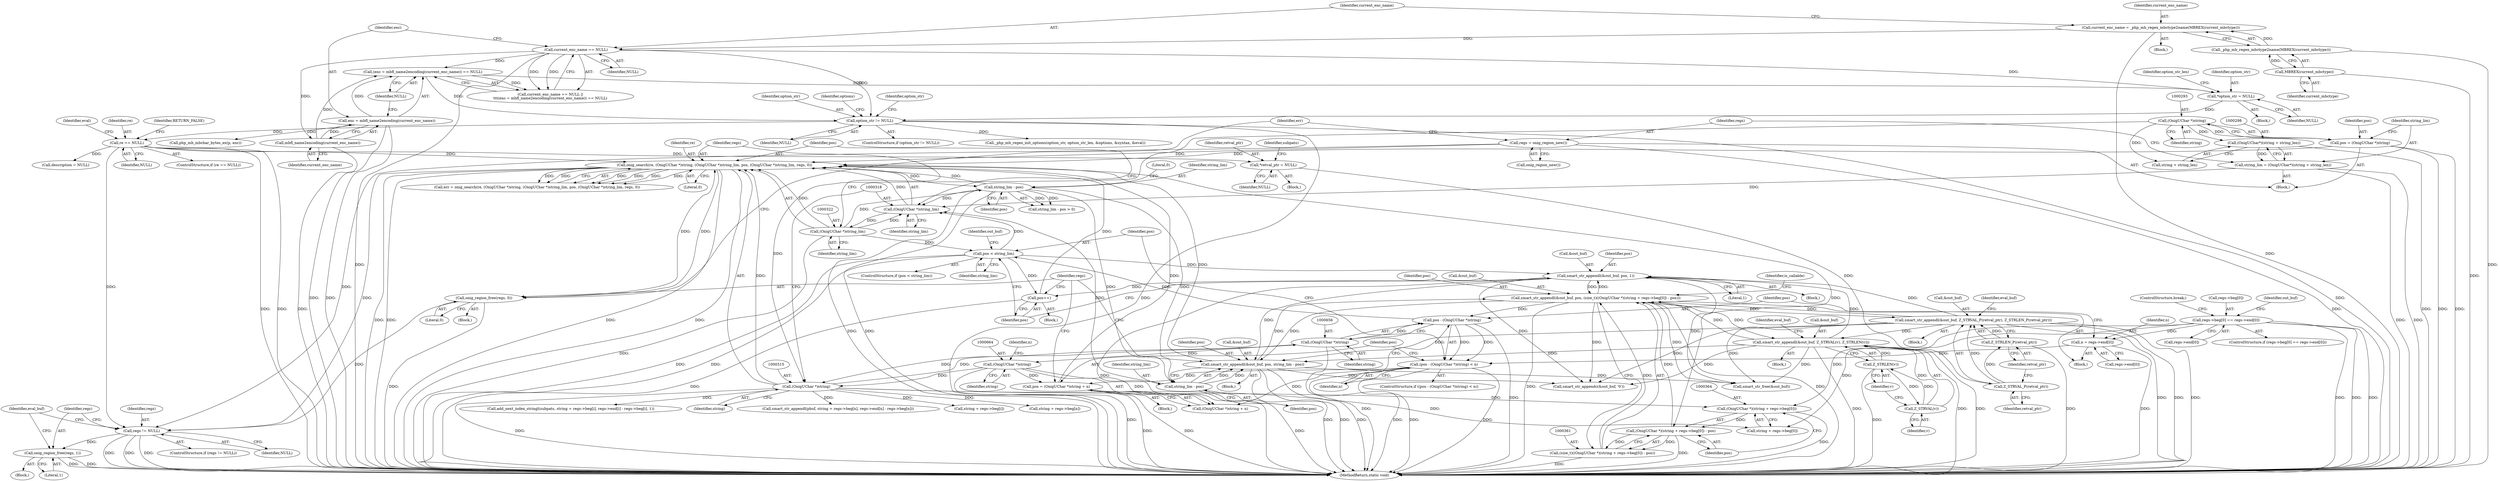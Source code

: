 digraph "0_php-src_5b597a2e5b28e2d5a52fc1be13f425f08f47cb62?w=1_1@API" {
"1000710" [label="(Call,onig_region_free(regs, 1))"];
"1000706" [label="(Call,regs != NULL)"];
"1000302" [label="(Call,regs = onig_region_new())"];
"1000312" [label="(Call,onig_search(re, (OnigUChar *)string, (OnigUChar *)string_lim, pos, (OnigUChar *)string_lim, regs, 0))"];
"1000257" [label="(Call,re == NULL)"];
"1000196" [label="(Call,option_str != NULL)"];
"1000178" [label="(Call,*option_str = NULL)"];
"1000162" [label="(Call,current_enc_name == NULL)"];
"1000155" [label="(Call,current_enc_name = _php_mb_regex_mbctype2name(MBREX(current_mbctype)))"];
"1000157" [label="(Call,_php_mb_regex_mbctype2name(MBREX(current_mbctype)))"];
"1000158" [label="(Call,MBREX(current_mbctype))"];
"1000165" [label="(Call,(enc = mbfl_name2encoding(current_enc_name)) == NULL)"];
"1000166" [label="(Call,enc = mbfl_name2encoding(current_enc_name))"];
"1000168" [label="(Call,mbfl_name2encoding(current_enc_name))"];
"1000314" [label="(Call,(OnigUChar *)string)"];
"1000655" [label="(Call,(OnigUChar *)string)"];
"1000663" [label="(Call,(OnigUChar *)string)"];
"1000292" [label="(Call,(OnigUChar *)string)"];
"1000317" [label="(Call,(OnigUChar *)string_lim)"];
"1000694" [label="(Call,string_lim - pos)"];
"1000685" [label="(Call,string_lim - pos)"];
"1000321" [label="(Call,(OnigUChar *)string_lim)"];
"1000295" [label="(Call,string_lim = (OnigUChar*)(string + string_len))"];
"1000297" [label="(Call,(OnigUChar*)(string + string_len))"];
"1000670" [label="(Call,pos < string_lim)"];
"1000653" [label="(Call,pos - (OnigUChar *)string)"];
"1000356" [label="(Call,smart_str_appendl(&out_buf, pos, (size_t)((OnigUChar *)(string + regs->beg[0]) - pos)))"];
"1000629" [label="(Call,smart_str_appendl(&out_buf, Z_STRVAL(v), Z_STRLEN(v)))"];
"1000591" [label="(Call,smart_str_appendl(&out_buf, Z_STRVAL_P(retval_ptr), Z_STRLEN_P(retval_ptr)))"];
"1000594" [label="(Call,Z_STRVAL_P(retval_ptr))"];
"1000519" [label="(Call,*retval_ptr = NULL)"];
"1000596" [label="(Call,Z_STRLEN_P(retval_ptr))"];
"1000632" [label="(Call,Z_STRVAL(v))"];
"1000634" [label="(Call,Z_STRLEN(v))"];
"1000674" [label="(Call,smart_str_appendl(&out_buf, pos, 1))"];
"1000690" [label="(Call,smart_str_appendl(&out_buf, pos, string_lim - pos))"];
"1000362" [label="(Call,(OnigUChar *)(string + regs->beg[0]) - pos)"];
"1000363" [label="(Call,(OnigUChar *)(string + regs->beg[0]))"];
"1000343" [label="(Call,regs->beg[0] == regs->end[0])"];
"1000360" [label="(Call,(size_t)((OnigUChar *)(string + regs->beg[0]) - pos))"];
"1000679" [label="(Call,pos++)"];
"1000660" [label="(Call,pos = (OnigUChar *)string + n)"];
"1000652" [label="(Call,(pos - (OnigUChar *)string) < n)"];
"1000644" [label="(Call,n = regs->end[0])"];
"1000290" [label="(Call,pos = (OnigUChar *)string)"];
"1000697" [label="(Call,onig_region_free(regs, 0))"];
"1000259" [label="(Identifier,NULL)"];
"1000356" [label="(Call,smart_str_appendl(&out_buf, pos, (size_t)((OnigUChar *)(string + regs->beg[0]) - pos)))"];
"1000635" [label="(Identifier,v)"];
"1000316" [label="(Identifier,string)"];
"1000710" [label="(Call,onig_region_free(regs, 1))"];
"1000476" [label="(Call,smart_str_appendl(pbuf, string + regs->beg[n], regs->end[n] - regs->beg[n]))"];
"1000672" [label="(Identifier,string_lim)"];
"1000161" [label="(Call,current_enc_name == NULL ||\n\t\t\t(enc = mbfl_name2encoding(current_enc_name)) == NULL)"];
"1000662" [label="(Call,(OnigUChar *)string + n)"];
"1000165" [label="(Call,(enc = mbfl_name2encoding(current_enc_name)) == NULL)"];
"1000176" [label="(Block,)"];
"1000691" [label="(Call,&out_buf)"];
"1000183" [label="(Identifier,option_str_len)"];
"1000360" [label="(Call,(size_t)((OnigUChar *)(string + regs->beg[0]) - pos))"];
"1000179" [label="(Identifier,option_str)"];
"1000197" [label="(Identifier,option_str)"];
"1000164" [label="(Identifier,NULL)"];
"1000362" [label="(Call,(OnigUChar *)(string + regs->beg[0]) - pos)"];
"1000153" [label="(Block,)"];
"1000722" [label="(Call,smart_str_free(&out_buf))"];
"1000633" [label="(Identifier,v)"];
"1000675" [label="(Call,&out_buf)"];
"1000699" [label="(Literal,0)"];
"1000163" [label="(Identifier,current_enc_name)"];
"1000359" [label="(Identifier,pos)"];
"1000596" [label="(Call,Z_STRLEN_P(retval_ptr))"];
"1000587" [label="(Block,)"];
"1000696" [label="(Identifier,pos)"];
"1000594" [label="(Call,Z_STRVAL_P(retval_ptr))"];
"1000393" [label="(Call,php_mb_mbchar_bytes_ex(p, enc))"];
"1000355" [label="(ControlStructure,break;)"];
"1000324" [label="(Identifier,regs)"];
"1000670" [label="(Call,pos < string_lim)"];
"1000302" [label="(Call,regs = onig_region_new())"];
"1000686" [label="(Identifier,string_lim)"];
"1000178" [label="(Call,*option_str = NULL)"];
"1000694" [label="(Call,string_lim - pos)"];
"1000655" [label="(Call,(OnigUChar *)string)"];
"1000658" [label="(Identifier,n)"];
"1000319" [label="(Identifier,string_lim)"];
"1000698" [label="(Identifier,regs)"];
"1000668" [label="(Block,)"];
"1000661" [label="(Identifier,pos)"];
"1000198" [label="(Identifier,NULL)"];
"1000170" [label="(Identifier,NULL)"];
"1000693" [label="(Identifier,pos)"];
"1000169" [label="(Identifier,current_enc_name)"];
"1000688" [label="(Literal,0)"];
"1000591" [label="(Call,smart_str_appendl(&out_buf, Z_STRVAL_P(retval_ptr), Z_STRLEN_P(retval_ptr)))"];
"1000673" [label="(Block,)"];
"1000321" [label="(Call,(OnigUChar *)string_lim)"];
"1000618" [label="(Block,)"];
"1000257" [label="(Call,re == NULL)"];
"1000155" [label="(Call,current_enc_name = _php_mb_regex_mbctype2name(MBREX(current_mbctype)))"];
"1000261" [label="(Identifier,RETURN_FALSE)"];
"1000706" [label="(Call,regs != NULL)"];
"1000665" [label="(Identifier,string)"];
"1000307" [label="(Identifier,err)"];
"1000264" [label="(Identifier,eval)"];
"1000167" [label="(Identifier,enc)"];
"1000365" [label="(Call,string + regs->beg[0])"];
"1000695" [label="(Identifier,string_lim)"];
"1000671" [label="(Identifier,pos)"];
"1000597" [label="(Identifier,retval_ptr)"];
"1000323" [label="(Identifier,string_lim)"];
"1000256" [label="(ControlStructure,if (re == NULL))"];
"1000343" [label="(Call,regs->beg[0] == regs->end[0])"];
"1000705" [label="(ControlStructure,if (regs != NULL))"];
"1000685" [label="(Call,string_lim - pos)"];
"1000196" [label="(Call,option_str != NULL)"];
"1000657" [label="(Identifier,string)"];
"1000715" [label="(Identifier,eval_buf)"];
"1000679" [label="(Call,pos++)"];
"1000684" [label="(Call,string_lim - pos > 0)"];
"1000543" [label="(Call,string + regs->beg[i])"];
"1000644" [label="(Call,n = regs->end[0])"];
"1000309" [label="(Block,)"];
"1000653" [label="(Call,pos - (OnigUChar *)string)"];
"1000312" [label="(Call,onig_search(re, (OnigUChar *)string, (OnigUChar *)string_lim, pos, (OnigUChar *)string_lim, regs, 0))"];
"1000728" [label="(Call,smart_str_appendc(&out_buf, '\0'))"];
"1000646" [label="(Call,regs->end[0])"];
"1000711" [label="(Identifier,regs)"];
"1000630" [label="(Call,&out_buf)"];
"1000342" [label="(ControlStructure,if (regs->beg[0] == regs->end[0]))"];
"1000663" [label="(Call,(OnigUChar *)string)"];
"1000201" [label="(Identifier,option_str)"];
"1000344" [label="(Call,regs->beg[0])"];
"1000310" [label="(Call,err = onig_search(re, (OnigUChar *)string, (OnigUChar *)string_lim, pos, (OnigUChar *)string_lim, regs, 0))"];
"1000159" [label="(Identifier,current_mbctype)"];
"1000292" [label="(Call,(OnigUChar *)string)"];
"1000659" [label="(Block,)"];
"1000674" [label="(Call,smart_str_appendl(&out_buf, pos, 1))"];
"1000325" [label="(Literal,0)"];
"1000634" [label="(Call,Z_STRLEN(v))"];
"1000212" [label="(Identifier,options)"];
"1000687" [label="(Identifier,pos)"];
"1000520" [label="(Identifier,retval_ptr)"];
"1000358" [label="(Identifier,out_buf)"];
"1000666" [label="(Identifier,n)"];
"1000320" [label="(Identifier,pos)"];
"1000595" [label="(Identifier,retval_ptr)"];
"1000168" [label="(Call,mbfl_name2encoding(current_enc_name))"];
"1000313" [label="(Identifier,re)"];
"1000166" [label="(Call,enc = mbfl_name2encoding(current_enc_name))"];
"1000519" [label="(Call,*retval_ptr = NULL)"];
"1000304" [label="(Call,onig_region_new())"];
"1000478" [label="(Call,string + regs->beg[n])"];
"1000156" [label="(Identifier,current_enc_name)"];
"1000314" [label="(Call,(OnigUChar *)string)"];
"1000651" [label="(ControlStructure,if ((pos - (OnigUChar *)string) < n))"];
"1000654" [label="(Identifier,pos)"];
"1000517" [label="(Block,)"];
"1000349" [label="(Call,regs->end[0])"];
"1000117" [label="(Block,)"];
"1000521" [label="(Identifier,NULL)"];
"1000660" [label="(Call,pos = (OnigUChar *)string + n)"];
"1000638" [label="(Identifier,eval_buf)"];
"1000277" [label="(Call,description = NULL)"];
"1000677" [label="(Identifier,pos)"];
"1000707" [label="(Identifier,regs)"];
"1000157" [label="(Call,_php_mb_regex_mbctype2name(MBREX(current_mbctype)))"];
"1000680" [label="(Identifier,pos)"];
"1000652" [label="(Call,(pos - (OnigUChar *)string) < n)"];
"1000294" [label="(Identifier,string)"];
"1000162" [label="(Call,current_enc_name == NULL)"];
"1000632" [label="(Call,Z_STRVAL(v))"];
"1000669" [label="(ControlStructure,if (pos < string_lim))"];
"1000195" [label="(ControlStructure,if (option_str != NULL))"];
"1000200" [label="(Call,_php_mb_regex_init_options(option_str, option_str_len, &options, &syntax, &eval))"];
"1000158" [label="(Call,MBREX(current_mbctype))"];
"1000296" [label="(Identifier,string_lim)"];
"1000180" [label="(Identifier,NULL)"];
"1000697" [label="(Call,onig_region_free(regs, 0))"];
"1000317" [label="(Call,(OnigUChar *)string_lim)"];
"1000303" [label="(Identifier,regs)"];
"1000690" [label="(Call,smart_str_appendl(&out_buf, pos, string_lim - pos))"];
"1000375" [label="(Identifier,is_callable)"];
"1000258" [label="(Identifier,re)"];
"1000363" [label="(Call,(OnigUChar *)(string + regs->beg[0]))"];
"1000592" [label="(Call,&out_buf)"];
"1000676" [label="(Identifier,out_buf)"];
"1000291" [label="(Identifier,pos)"];
"1000299" [label="(Call,string + string_len)"];
"1000678" [label="(Literal,1)"];
"1000341" [label="(Block,)"];
"1000295" [label="(Call,string_lim = (OnigUChar*)(string + string_len))"];
"1000600" [label="(Identifier,eval_buf)"];
"1000357" [label="(Call,&out_buf)"];
"1000629" [label="(Call,smart_str_appendl(&out_buf, Z_STRVAL(v), Z_STRLEN(v)))"];
"1000689" [label="(Block,)"];
"1000541" [label="(Call,add_next_index_stringl(subpats, string + regs->beg[i], regs->end[i] - regs->beg[i], 1))"];
"1000645" [label="(Identifier,n)"];
"1000290" [label="(Call,pos = (OnigUChar *)string)"];
"1000744" [label="(MethodReturn,static void)"];
"1000708" [label="(Identifier,NULL)"];
"1000372" [label="(Identifier,pos)"];
"1000712" [label="(Literal,1)"];
"1000709" [label="(Block,)"];
"1000297" [label="(Call,(OnigUChar*)(string + string_len))"];
"1000526" [label="(Identifier,subpats)"];
"1000710" -> "1000709"  [label="AST: "];
"1000710" -> "1000712"  [label="CFG: "];
"1000711" -> "1000710"  [label="AST: "];
"1000712" -> "1000710"  [label="AST: "];
"1000715" -> "1000710"  [label="CFG: "];
"1000710" -> "1000744"  [label="DDG: "];
"1000710" -> "1000744"  [label="DDG: "];
"1000706" -> "1000710"  [label="DDG: "];
"1000706" -> "1000705"  [label="AST: "];
"1000706" -> "1000708"  [label="CFG: "];
"1000707" -> "1000706"  [label="AST: "];
"1000708" -> "1000706"  [label="AST: "];
"1000711" -> "1000706"  [label="CFG: "];
"1000715" -> "1000706"  [label="CFG: "];
"1000706" -> "1000744"  [label="DDG: "];
"1000706" -> "1000744"  [label="DDG: "];
"1000706" -> "1000744"  [label="DDG: "];
"1000302" -> "1000706"  [label="DDG: "];
"1000312" -> "1000706"  [label="DDG: "];
"1000697" -> "1000706"  [label="DDG: "];
"1000257" -> "1000706"  [label="DDG: "];
"1000302" -> "1000117"  [label="AST: "];
"1000302" -> "1000304"  [label="CFG: "];
"1000303" -> "1000302"  [label="AST: "];
"1000304" -> "1000302"  [label="AST: "];
"1000307" -> "1000302"  [label="CFG: "];
"1000302" -> "1000744"  [label="DDG: "];
"1000302" -> "1000312"  [label="DDG: "];
"1000312" -> "1000310"  [label="AST: "];
"1000312" -> "1000325"  [label="CFG: "];
"1000313" -> "1000312"  [label="AST: "];
"1000314" -> "1000312"  [label="AST: "];
"1000317" -> "1000312"  [label="AST: "];
"1000320" -> "1000312"  [label="AST: "];
"1000321" -> "1000312"  [label="AST: "];
"1000324" -> "1000312"  [label="AST: "];
"1000325" -> "1000312"  [label="AST: "];
"1000310" -> "1000312"  [label="CFG: "];
"1000312" -> "1000744"  [label="DDG: "];
"1000312" -> "1000744"  [label="DDG: "];
"1000312" -> "1000744"  [label="DDG: "];
"1000312" -> "1000744"  [label="DDG: "];
"1000312" -> "1000310"  [label="DDG: "];
"1000312" -> "1000310"  [label="DDG: "];
"1000312" -> "1000310"  [label="DDG: "];
"1000312" -> "1000310"  [label="DDG: "];
"1000312" -> "1000310"  [label="DDG: "];
"1000312" -> "1000310"  [label="DDG: "];
"1000257" -> "1000312"  [label="DDG: "];
"1000314" -> "1000312"  [label="DDG: "];
"1000317" -> "1000312"  [label="DDG: "];
"1000679" -> "1000312"  [label="DDG: "];
"1000660" -> "1000312"  [label="DDG: "];
"1000685" -> "1000312"  [label="DDG: "];
"1000690" -> "1000312"  [label="DDG: "];
"1000290" -> "1000312"  [label="DDG: "];
"1000321" -> "1000312"  [label="DDG: "];
"1000697" -> "1000312"  [label="DDG: "];
"1000312" -> "1000362"  [label="DDG: "];
"1000312" -> "1000685"  [label="DDG: "];
"1000312" -> "1000697"  [label="DDG: "];
"1000257" -> "1000256"  [label="AST: "];
"1000257" -> "1000259"  [label="CFG: "];
"1000258" -> "1000257"  [label="AST: "];
"1000259" -> "1000257"  [label="AST: "];
"1000261" -> "1000257"  [label="CFG: "];
"1000264" -> "1000257"  [label="CFG: "];
"1000257" -> "1000744"  [label="DDG: "];
"1000257" -> "1000744"  [label="DDG: "];
"1000196" -> "1000257"  [label="DDG: "];
"1000257" -> "1000277"  [label="DDG: "];
"1000257" -> "1000519"  [label="DDG: "];
"1000196" -> "1000195"  [label="AST: "];
"1000196" -> "1000198"  [label="CFG: "];
"1000197" -> "1000196"  [label="AST: "];
"1000198" -> "1000196"  [label="AST: "];
"1000201" -> "1000196"  [label="CFG: "];
"1000212" -> "1000196"  [label="CFG: "];
"1000196" -> "1000744"  [label="DDG: "];
"1000196" -> "1000744"  [label="DDG: "];
"1000178" -> "1000196"  [label="DDG: "];
"1000162" -> "1000196"  [label="DDG: "];
"1000165" -> "1000196"  [label="DDG: "];
"1000196" -> "1000200"  [label="DDG: "];
"1000178" -> "1000176"  [label="AST: "];
"1000178" -> "1000180"  [label="CFG: "];
"1000179" -> "1000178"  [label="AST: "];
"1000180" -> "1000178"  [label="AST: "];
"1000183" -> "1000178"  [label="CFG: "];
"1000162" -> "1000178"  [label="DDG: "];
"1000165" -> "1000178"  [label="DDG: "];
"1000162" -> "1000161"  [label="AST: "];
"1000162" -> "1000164"  [label="CFG: "];
"1000163" -> "1000162"  [label="AST: "];
"1000164" -> "1000162"  [label="AST: "];
"1000167" -> "1000162"  [label="CFG: "];
"1000161" -> "1000162"  [label="CFG: "];
"1000162" -> "1000744"  [label="DDG: "];
"1000162" -> "1000161"  [label="DDG: "];
"1000162" -> "1000161"  [label="DDG: "];
"1000155" -> "1000162"  [label="DDG: "];
"1000162" -> "1000168"  [label="DDG: "];
"1000162" -> "1000165"  [label="DDG: "];
"1000155" -> "1000153"  [label="AST: "];
"1000155" -> "1000157"  [label="CFG: "];
"1000156" -> "1000155"  [label="AST: "];
"1000157" -> "1000155"  [label="AST: "];
"1000163" -> "1000155"  [label="CFG: "];
"1000155" -> "1000744"  [label="DDG: "];
"1000157" -> "1000155"  [label="DDG: "];
"1000157" -> "1000158"  [label="CFG: "];
"1000158" -> "1000157"  [label="AST: "];
"1000157" -> "1000744"  [label="DDG: "];
"1000158" -> "1000157"  [label="DDG: "];
"1000158" -> "1000159"  [label="CFG: "];
"1000159" -> "1000158"  [label="AST: "];
"1000158" -> "1000744"  [label="DDG: "];
"1000165" -> "1000161"  [label="AST: "];
"1000165" -> "1000170"  [label="CFG: "];
"1000166" -> "1000165"  [label="AST: "];
"1000170" -> "1000165"  [label="AST: "];
"1000161" -> "1000165"  [label="CFG: "];
"1000165" -> "1000161"  [label="DDG: "];
"1000166" -> "1000165"  [label="DDG: "];
"1000168" -> "1000165"  [label="DDG: "];
"1000166" -> "1000168"  [label="CFG: "];
"1000167" -> "1000166"  [label="AST: "];
"1000168" -> "1000166"  [label="AST: "];
"1000170" -> "1000166"  [label="CFG: "];
"1000166" -> "1000744"  [label="DDG: "];
"1000166" -> "1000744"  [label="DDG: "];
"1000168" -> "1000166"  [label="DDG: "];
"1000166" -> "1000393"  [label="DDG: "];
"1000168" -> "1000169"  [label="CFG: "];
"1000169" -> "1000168"  [label="AST: "];
"1000168" -> "1000744"  [label="DDG: "];
"1000314" -> "1000316"  [label="CFG: "];
"1000315" -> "1000314"  [label="AST: "];
"1000316" -> "1000314"  [label="AST: "];
"1000318" -> "1000314"  [label="CFG: "];
"1000314" -> "1000744"  [label="DDG: "];
"1000655" -> "1000314"  [label="DDG: "];
"1000663" -> "1000314"  [label="DDG: "];
"1000292" -> "1000314"  [label="DDG: "];
"1000314" -> "1000363"  [label="DDG: "];
"1000314" -> "1000365"  [label="DDG: "];
"1000314" -> "1000476"  [label="DDG: "];
"1000314" -> "1000478"  [label="DDG: "];
"1000314" -> "1000541"  [label="DDG: "];
"1000314" -> "1000543"  [label="DDG: "];
"1000314" -> "1000655"  [label="DDG: "];
"1000655" -> "1000653"  [label="AST: "];
"1000655" -> "1000657"  [label="CFG: "];
"1000656" -> "1000655"  [label="AST: "];
"1000657" -> "1000655"  [label="AST: "];
"1000653" -> "1000655"  [label="CFG: "];
"1000655" -> "1000744"  [label="DDG: "];
"1000655" -> "1000653"  [label="DDG: "];
"1000655" -> "1000663"  [label="DDG: "];
"1000663" -> "1000662"  [label="AST: "];
"1000663" -> "1000665"  [label="CFG: "];
"1000664" -> "1000663"  [label="AST: "];
"1000665" -> "1000663"  [label="AST: "];
"1000666" -> "1000663"  [label="CFG: "];
"1000663" -> "1000744"  [label="DDG: "];
"1000663" -> "1000660"  [label="DDG: "];
"1000663" -> "1000662"  [label="DDG: "];
"1000292" -> "1000290"  [label="AST: "];
"1000292" -> "1000294"  [label="CFG: "];
"1000293" -> "1000292"  [label="AST: "];
"1000294" -> "1000292"  [label="AST: "];
"1000290" -> "1000292"  [label="CFG: "];
"1000292" -> "1000290"  [label="DDG: "];
"1000292" -> "1000297"  [label="DDG: "];
"1000292" -> "1000299"  [label="DDG: "];
"1000317" -> "1000319"  [label="CFG: "];
"1000318" -> "1000317"  [label="AST: "];
"1000319" -> "1000317"  [label="AST: "];
"1000320" -> "1000317"  [label="CFG: "];
"1000694" -> "1000317"  [label="DDG: "];
"1000295" -> "1000317"  [label="DDG: "];
"1000670" -> "1000317"  [label="DDG: "];
"1000685" -> "1000317"  [label="DDG: "];
"1000321" -> "1000317"  [label="DDG: "];
"1000317" -> "1000321"  [label="DDG: "];
"1000694" -> "1000690"  [label="AST: "];
"1000694" -> "1000696"  [label="CFG: "];
"1000695" -> "1000694"  [label="AST: "];
"1000696" -> "1000694"  [label="AST: "];
"1000690" -> "1000694"  [label="CFG: "];
"1000694" -> "1000744"  [label="DDG: "];
"1000694" -> "1000690"  [label="DDG: "];
"1000694" -> "1000690"  [label="DDG: "];
"1000685" -> "1000694"  [label="DDG: "];
"1000685" -> "1000694"  [label="DDG: "];
"1000685" -> "1000684"  [label="AST: "];
"1000685" -> "1000687"  [label="CFG: "];
"1000686" -> "1000685"  [label="AST: "];
"1000687" -> "1000685"  [label="AST: "];
"1000688" -> "1000685"  [label="CFG: "];
"1000685" -> "1000744"  [label="DDG: "];
"1000685" -> "1000744"  [label="DDG: "];
"1000685" -> "1000684"  [label="DDG: "];
"1000685" -> "1000684"  [label="DDG: "];
"1000321" -> "1000685"  [label="DDG: "];
"1000321" -> "1000323"  [label="CFG: "];
"1000322" -> "1000321"  [label="AST: "];
"1000323" -> "1000321"  [label="AST: "];
"1000324" -> "1000321"  [label="CFG: "];
"1000321" -> "1000744"  [label="DDG: "];
"1000321" -> "1000670"  [label="DDG: "];
"1000295" -> "1000117"  [label="AST: "];
"1000295" -> "1000297"  [label="CFG: "];
"1000296" -> "1000295"  [label="AST: "];
"1000297" -> "1000295"  [label="AST: "];
"1000303" -> "1000295"  [label="CFG: "];
"1000295" -> "1000744"  [label="DDG: "];
"1000295" -> "1000744"  [label="DDG: "];
"1000297" -> "1000295"  [label="DDG: "];
"1000297" -> "1000299"  [label="CFG: "];
"1000298" -> "1000297"  [label="AST: "];
"1000299" -> "1000297"  [label="AST: "];
"1000297" -> "1000744"  [label="DDG: "];
"1000670" -> "1000669"  [label="AST: "];
"1000670" -> "1000672"  [label="CFG: "];
"1000671" -> "1000670"  [label="AST: "];
"1000672" -> "1000670"  [label="AST: "];
"1000676" -> "1000670"  [label="CFG: "];
"1000680" -> "1000670"  [label="CFG: "];
"1000670" -> "1000744"  [label="DDG: "];
"1000670" -> "1000744"  [label="DDG: "];
"1000653" -> "1000670"  [label="DDG: "];
"1000670" -> "1000674"  [label="DDG: "];
"1000670" -> "1000679"  [label="DDG: "];
"1000653" -> "1000652"  [label="AST: "];
"1000654" -> "1000653"  [label="AST: "];
"1000658" -> "1000653"  [label="CFG: "];
"1000653" -> "1000744"  [label="DDG: "];
"1000653" -> "1000652"  [label="DDG: "];
"1000653" -> "1000652"  [label="DDG: "];
"1000356" -> "1000653"  [label="DDG: "];
"1000356" -> "1000341"  [label="AST: "];
"1000356" -> "1000360"  [label="CFG: "];
"1000357" -> "1000356"  [label="AST: "];
"1000359" -> "1000356"  [label="AST: "];
"1000360" -> "1000356"  [label="AST: "];
"1000375" -> "1000356"  [label="CFG: "];
"1000356" -> "1000744"  [label="DDG: "];
"1000356" -> "1000744"  [label="DDG: "];
"1000629" -> "1000356"  [label="DDG: "];
"1000591" -> "1000356"  [label="DDG: "];
"1000674" -> "1000356"  [label="DDG: "];
"1000690" -> "1000356"  [label="DDG: "];
"1000362" -> "1000356"  [label="DDG: "];
"1000360" -> "1000356"  [label="DDG: "];
"1000356" -> "1000591"  [label="DDG: "];
"1000356" -> "1000629"  [label="DDG: "];
"1000356" -> "1000674"  [label="DDG: "];
"1000356" -> "1000690"  [label="DDG: "];
"1000356" -> "1000722"  [label="DDG: "];
"1000356" -> "1000728"  [label="DDG: "];
"1000629" -> "1000618"  [label="AST: "];
"1000629" -> "1000634"  [label="CFG: "];
"1000630" -> "1000629"  [label="AST: "];
"1000632" -> "1000629"  [label="AST: "];
"1000634" -> "1000629"  [label="AST: "];
"1000638" -> "1000629"  [label="CFG: "];
"1000629" -> "1000744"  [label="DDG: "];
"1000629" -> "1000744"  [label="DDG: "];
"1000629" -> "1000744"  [label="DDG: "];
"1000591" -> "1000629"  [label="DDG: "];
"1000632" -> "1000629"  [label="DDG: "];
"1000634" -> "1000629"  [label="DDG: "];
"1000629" -> "1000674"  [label="DDG: "];
"1000629" -> "1000690"  [label="DDG: "];
"1000629" -> "1000722"  [label="DDG: "];
"1000629" -> "1000728"  [label="DDG: "];
"1000591" -> "1000587"  [label="AST: "];
"1000591" -> "1000596"  [label="CFG: "];
"1000592" -> "1000591"  [label="AST: "];
"1000594" -> "1000591"  [label="AST: "];
"1000596" -> "1000591"  [label="AST: "];
"1000600" -> "1000591"  [label="CFG: "];
"1000591" -> "1000744"  [label="DDG: "];
"1000591" -> "1000744"  [label="DDG: "];
"1000591" -> "1000744"  [label="DDG: "];
"1000594" -> "1000591"  [label="DDG: "];
"1000596" -> "1000591"  [label="DDG: "];
"1000591" -> "1000674"  [label="DDG: "];
"1000591" -> "1000690"  [label="DDG: "];
"1000591" -> "1000722"  [label="DDG: "];
"1000591" -> "1000728"  [label="DDG: "];
"1000594" -> "1000595"  [label="CFG: "];
"1000595" -> "1000594"  [label="AST: "];
"1000597" -> "1000594"  [label="CFG: "];
"1000519" -> "1000594"  [label="DDG: "];
"1000594" -> "1000596"  [label="DDG: "];
"1000519" -> "1000517"  [label="AST: "];
"1000519" -> "1000521"  [label="CFG: "];
"1000520" -> "1000519"  [label="AST: "];
"1000521" -> "1000519"  [label="AST: "];
"1000526" -> "1000519"  [label="CFG: "];
"1000596" -> "1000597"  [label="CFG: "];
"1000597" -> "1000596"  [label="AST: "];
"1000596" -> "1000744"  [label="DDG: "];
"1000632" -> "1000633"  [label="CFG: "];
"1000633" -> "1000632"  [label="AST: "];
"1000635" -> "1000632"  [label="CFG: "];
"1000634" -> "1000632"  [label="DDG: "];
"1000632" -> "1000634"  [label="DDG: "];
"1000634" -> "1000635"  [label="CFG: "];
"1000635" -> "1000634"  [label="AST: "];
"1000634" -> "1000744"  [label="DDG: "];
"1000674" -> "1000673"  [label="AST: "];
"1000674" -> "1000678"  [label="CFG: "];
"1000675" -> "1000674"  [label="AST: "];
"1000677" -> "1000674"  [label="AST: "];
"1000678" -> "1000674"  [label="AST: "];
"1000680" -> "1000674"  [label="CFG: "];
"1000674" -> "1000744"  [label="DDG: "];
"1000674" -> "1000679"  [label="DDG: "];
"1000674" -> "1000690"  [label="DDG: "];
"1000674" -> "1000722"  [label="DDG: "];
"1000674" -> "1000728"  [label="DDG: "];
"1000690" -> "1000689"  [label="AST: "];
"1000691" -> "1000690"  [label="AST: "];
"1000693" -> "1000690"  [label="AST: "];
"1000698" -> "1000690"  [label="CFG: "];
"1000690" -> "1000744"  [label="DDG: "];
"1000690" -> "1000744"  [label="DDG: "];
"1000690" -> "1000744"  [label="DDG: "];
"1000690" -> "1000722"  [label="DDG: "];
"1000690" -> "1000728"  [label="DDG: "];
"1000362" -> "1000360"  [label="AST: "];
"1000362" -> "1000372"  [label="CFG: "];
"1000363" -> "1000362"  [label="AST: "];
"1000372" -> "1000362"  [label="AST: "];
"1000360" -> "1000362"  [label="CFG: "];
"1000362" -> "1000744"  [label="DDG: "];
"1000362" -> "1000360"  [label="DDG: "];
"1000362" -> "1000360"  [label="DDG: "];
"1000363" -> "1000362"  [label="DDG: "];
"1000363" -> "1000365"  [label="CFG: "];
"1000364" -> "1000363"  [label="AST: "];
"1000365" -> "1000363"  [label="AST: "];
"1000372" -> "1000363"  [label="CFG: "];
"1000363" -> "1000744"  [label="DDG: "];
"1000343" -> "1000363"  [label="DDG: "];
"1000343" -> "1000342"  [label="AST: "];
"1000343" -> "1000349"  [label="CFG: "];
"1000344" -> "1000343"  [label="AST: "];
"1000349" -> "1000343"  [label="AST: "];
"1000355" -> "1000343"  [label="CFG: "];
"1000358" -> "1000343"  [label="CFG: "];
"1000343" -> "1000744"  [label="DDG: "];
"1000343" -> "1000744"  [label="DDG: "];
"1000343" -> "1000744"  [label="DDG: "];
"1000343" -> "1000365"  [label="DDG: "];
"1000343" -> "1000644"  [label="DDG: "];
"1000361" -> "1000360"  [label="AST: "];
"1000360" -> "1000744"  [label="DDG: "];
"1000679" -> "1000668"  [label="AST: "];
"1000679" -> "1000680"  [label="CFG: "];
"1000680" -> "1000679"  [label="AST: "];
"1000698" -> "1000679"  [label="CFG: "];
"1000679" -> "1000744"  [label="DDG: "];
"1000660" -> "1000659"  [label="AST: "];
"1000660" -> "1000662"  [label="CFG: "];
"1000661" -> "1000660"  [label="AST: "];
"1000662" -> "1000660"  [label="AST: "];
"1000698" -> "1000660"  [label="CFG: "];
"1000660" -> "1000744"  [label="DDG: "];
"1000660" -> "1000744"  [label="DDG: "];
"1000652" -> "1000660"  [label="DDG: "];
"1000652" -> "1000651"  [label="AST: "];
"1000652" -> "1000658"  [label="CFG: "];
"1000658" -> "1000652"  [label="AST: "];
"1000661" -> "1000652"  [label="CFG: "];
"1000671" -> "1000652"  [label="CFG: "];
"1000652" -> "1000744"  [label="DDG: "];
"1000652" -> "1000744"  [label="DDG: "];
"1000652" -> "1000744"  [label="DDG: "];
"1000644" -> "1000652"  [label="DDG: "];
"1000652" -> "1000662"  [label="DDG: "];
"1000644" -> "1000341"  [label="AST: "];
"1000644" -> "1000646"  [label="CFG: "];
"1000645" -> "1000644"  [label="AST: "];
"1000646" -> "1000644"  [label="AST: "];
"1000654" -> "1000644"  [label="CFG: "];
"1000644" -> "1000744"  [label="DDG: "];
"1000290" -> "1000117"  [label="AST: "];
"1000291" -> "1000290"  [label="AST: "];
"1000296" -> "1000290"  [label="CFG: "];
"1000290" -> "1000744"  [label="DDG: "];
"1000290" -> "1000744"  [label="DDG: "];
"1000697" -> "1000309"  [label="AST: "];
"1000697" -> "1000699"  [label="CFG: "];
"1000698" -> "1000697"  [label="AST: "];
"1000699" -> "1000697"  [label="AST: "];
"1000307" -> "1000697"  [label="CFG: "];
"1000697" -> "1000744"  [label="DDG: "];
}
